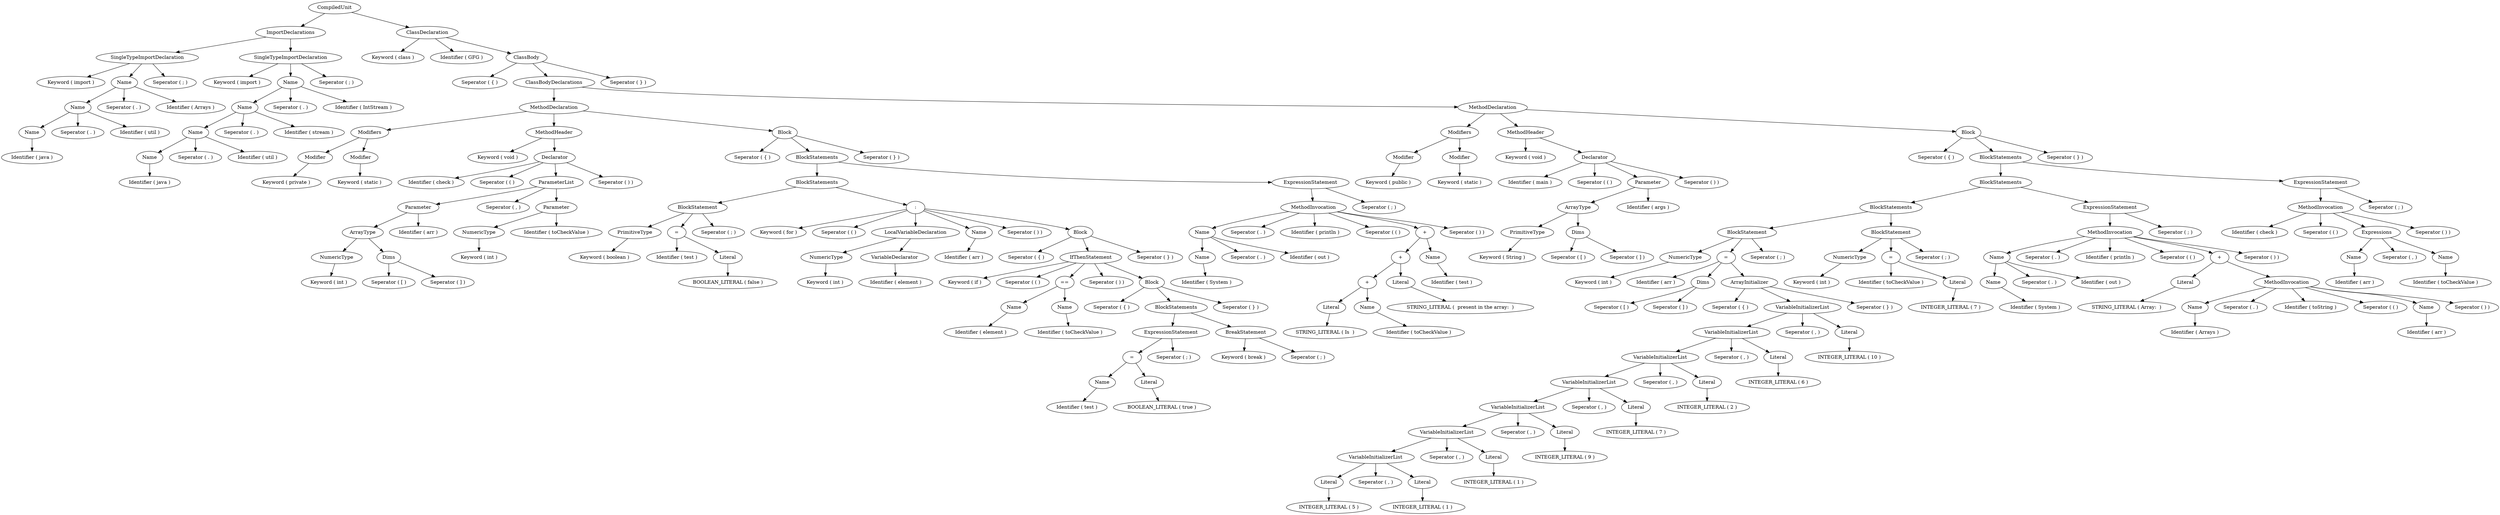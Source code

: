 digraph G{
node[ordering=out]
n1a[label="Identifier ( java )"]
n1[label="Name"]
n1->n1a
n2b[label="Seperator ( . )"]
n2c[label="Identifier ( util )"]
n2[label="Name"]
n2->n1
n2->n2b
n2->n2c
n3b[label="Seperator ( . )"]
n3c[label="Identifier ( Arrays )"]
n3[label="Name"]
n3->n2
n3->n3b
n3->n3c
n4a[label="Keyword ( import )"]
n4c[label="Seperator ( ; )"]
n4[label="SingleTypeImportDeclaration"]
n4->n4a
n4->n3
n4->n4c
n5a[label="Identifier ( java )"]
n5[label="Name"]
n5->n5a
n6b[label="Seperator ( . )"]
n6c[label="Identifier ( util )"]
n6[label="Name"]
n6->n5
n6->n6b
n6->n6c
n7b[label="Seperator ( . )"]
n7c[label="Identifier ( stream )"]
n7[label="Name"]
n7->n6
n7->n7b
n7->n7c
n8b[label="Seperator ( . )"]
n8c[label="Identifier ( IntStream )"]
n8[label="Name"]
n8->n7
n8->n8b
n8->n8c
n9a[label="Keyword ( import )"]
n9c[label="Seperator ( ; )"]
n9[label="SingleTypeImportDeclaration"]
n9->n9a
n9->n8
n9->n9c
n10[label="ImportDeclarations"]
n10->n4
n10->n9
n11a[label="Keyword ( private )"]
n11[label="Modifier"]
n11->n11a
n12a[label="Keyword ( static )"]
n12[label="Modifier"]
n12->n12a
n13[label="Modifiers"]
n13->n11
n13->n12
n14a[label="Keyword ( int )"]
n14[label="NumericType"]
n14->n14a
n15a[label="Seperator ( [ )"]
n15b[label="Seperator ( ] )"]
n15[label="Dims"]
n15->n15a
n15->n15b
n16[label="ArrayType"]
n16->n14
n16->n15
n17b[label="Identifier ( arr )"]
n17[label="Parameter"]
n17->n16
n17->n17b
n18a[label="Keyword ( int )"]
n18[label="NumericType"]
n18->n18a
n19b[label="Identifier ( toCheckValue )"]
n19[label="Parameter"]
n19->n18
n19->n19b
n20b[label="Seperator ( , )"]
n20[label="ParameterList"]
n20->n17
n20->n20b
n20->n19
n21a[label="Identifier ( check )"]
n21b[label="Seperator ( ( )"]
n21d[label="Seperator ( ) )"]
n21[label="Declarator"]
n21->n21a
n21->n21b
n21->n20
n21->n21d
n22a[label="Keyword ( void )"]
n22[label="MethodHeader"]
n22->n22a
n22->n21
n23a[label="Keyword ( boolean )"]
n23[label="PrimitiveType"]
n23->n23a
n24a[label="BOOLEAN_LITERAL ( false )"]
n24[label="Literal"]
n24->n24a
n25a[label="Identifier ( test )"]
n25[label="="]
n25->n25a
n25->n24
n26c[label="Seperator ( ; )"]
n26[label="BlockStatement"]
n26->n23
n26->n25
n26->n26c
n27a[label="Keyword ( int )"]
n27[label="NumericType"]
n27->n27a
n28a[label="Identifier ( element )"]
n28[label="VariableDeclarator"]
n28->n28a
n29[label="LocalVariableDeclaration"]
n29->n27
n29->n28
n30a[label="Identifier ( arr )"]
n30[label="Name"]
n30->n30a
n31a[label="Identifier ( element )"]
n31[label="Name"]
n31->n31a
n32a[label="Identifier ( toCheckValue )"]
n32[label="Name"]
n32->n32a
n33[label="=="]
n33->n31
n33->n32
n34a[label="Identifier ( test )"]
n34[label="Name"]
n34->n34a
n35a[label="BOOLEAN_LITERAL ( true )"]
n35[label="Literal"]
n35->n35a
n36[label="="]
n36->n34
n36->n35
n37b[label="Seperator ( ; )"]
n37[label="ExpressionStatement"]
n37->n36
n37->n37b
n38a[label="Keyword ( break )"]
n38b[label="Seperator ( ; )"]
n38[label="BreakStatement"]
n38->n38a
n38->n38b
n39[label="BlockStatements"]
n39->n37
n39->n38
n40a[label="Seperator ( { )"]
n40c[label="Seperator ( } )"]
n40[label="Block"]
n40->n40a
n40->n39
n40->n40c
n41a[label="Keyword ( if )"]
n41b[label="Seperator ( ( )"]
n41d[label="Seperator ( ) )"]
n41[label="IfThenStatement"]
n41->n41a
n41->n41b
n41->n33
n41->n41d
n41->n40
n42a[label="Seperator ( { )"]
n42c[label="Seperator ( } )"]
n42[label="Block"]
n42->n42a
n42->n41
n42->n42c
n43a[label="Keyword ( for )"]
n43b[label="Seperator ( ( )"]
n43f[label="Seperator ( ) )"]
n43[label=":"]
n43->n43a
n43->n43b
n43->n29
n43->n30
n43->n43f
n43->n42
n44[label="BlockStatements"]
n44->n26
n44->n43
n45a[label="Identifier ( System )"]
n45[label="Name"]
n45->n45a
n46b[label="Seperator ( . )"]
n46c[label="Identifier ( out )"]
n46[label="Name"]
n46->n45
n46->n46b
n46->n46c
n47a[label="STRING_LITERAL ( Is  )"]
n47[label="Literal"]
n47->n47a
n48a[label="Identifier ( toCheckValue )"]
n48[label="Name"]
n48->n48a
n49[label="+"]
n49->n47
n49->n48
n50a[label="STRING_LITERAL (  present in the array:  )"]
n50[label="Literal"]
n50->n50a
n51[label="+"]
n51->n49
n51->n50
n52a[label="Identifier ( test )"]
n52[label="Name"]
n52->n52a
n53[label="+"]
n53->n51
n53->n52
n54b[label="Seperator ( . )"]
n54c[label="Identifier ( println )"]
n54d[label="Seperator ( ( )"]
n54f[label="Seperator ( ) )"]
n54[label="MethodInvocation"]
n54->n46
n54->n54b
n54->n54c
n54->n54d
n54->n53
n54->n54f
n55b[label="Seperator ( ; )"]
n55[label="ExpressionStatement"]
n55->n54
n55->n55b
n56[label="BlockStatements"]
n56->n44
n56->n55
n57a[label="Seperator ( { )"]
n57c[label="Seperator ( } )"]
n57[label="Block"]
n57->n57a
n57->n56
n57->n57c
n58[label="MethodDeclaration"]
n58->n13
n58->n22
n58->n57
n59a[label="Keyword ( public )"]
n59[label="Modifier"]
n59->n59a
n60a[label="Keyword ( static )"]
n60[label="Modifier"]
n60->n60a
n61[label="Modifiers"]
n61->n59
n61->n60
n62a[label="Keyword ( String )"]
n62[label="PrimitiveType"]
n62->n62a
n63a[label="Seperator ( [ )"]
n63b[label="Seperator ( ] )"]
n63[label="Dims"]
n63->n63a
n63->n63b
n64[label="ArrayType"]
n64->n62
n64->n63
n65b[label="Identifier ( args )"]
n65[label="Parameter"]
n65->n64
n65->n65b
n66a[label="Identifier ( main )"]
n66b[label="Seperator ( ( )"]
n66d[label="Seperator ( ) )"]
n66[label="Declarator"]
n66->n66a
n66->n66b
n66->n65
n66->n66d
n67a[label="Keyword ( void )"]
n67[label="MethodHeader"]
n67->n67a
n67->n66
n68a[label="Keyword ( int )"]
n68[label="NumericType"]
n68->n68a
n69a[label="Seperator ( [ )"]
n69b[label="Seperator ( ] )"]
n69[label="Dims"]
n69->n69a
n69->n69b
n70a[label="INTEGER_LITERAL ( 5 )"]
n70[label="Literal"]
n70->n70a
n71a[label="INTEGER_LITERAL ( 1 )"]
n71[label="Literal"]
n71->n71a
n72b[label="Seperator ( , )"]
n72[label="VariableInitializerList"]
n72->n70
n72->n72b
n72->n71
n73a[label="INTEGER_LITERAL ( 1 )"]
n73[label="Literal"]
n73->n73a
n74b[label="Seperator ( , )"]
n74[label="VariableInitializerList"]
n74->n72
n74->n74b
n74->n73
n75a[label="INTEGER_LITERAL ( 9 )"]
n75[label="Literal"]
n75->n75a
n76b[label="Seperator ( , )"]
n76[label="VariableInitializerList"]
n76->n74
n76->n76b
n76->n75
n77a[label="INTEGER_LITERAL ( 7 )"]
n77[label="Literal"]
n77->n77a
n78b[label="Seperator ( , )"]
n78[label="VariableInitializerList"]
n78->n76
n78->n78b
n78->n77
n79a[label="INTEGER_LITERAL ( 2 )"]
n79[label="Literal"]
n79->n79a
n80b[label="Seperator ( , )"]
n80[label="VariableInitializerList"]
n80->n78
n80->n80b
n80->n79
n81a[label="INTEGER_LITERAL ( 6 )"]
n81[label="Literal"]
n81->n81a
n82b[label="Seperator ( , )"]
n82[label="VariableInitializerList"]
n82->n80
n82->n82b
n82->n81
n83a[label="INTEGER_LITERAL ( 10 )"]
n83[label="Literal"]
n83->n83a
n84b[label="Seperator ( , )"]
n84[label="VariableInitializerList"]
n84->n82
n84->n84b
n84->n83
n85a[label="Seperator ( { )"]
n85c[label="Seperator ( } )"]
n85[label="ArrayInitializer"]
n85->n85a
n85->n84
n85->n85c
n86a[label="Identifier ( arr )"]
n86[label="="]
n86->n86a
n86->n69
n86->n85
n87c[label="Seperator ( ; )"]
n87[label="BlockStatement"]
n87->n68
n87->n86
n87->n87c
n88a[label="Keyword ( int )"]
n88[label="NumericType"]
n88->n88a
n89a[label="INTEGER_LITERAL ( 7 )"]
n89[label="Literal"]
n89->n89a
n90a[label="Identifier ( toCheckValue )"]
n90[label="="]
n90->n90a
n90->n89
n91c[label="Seperator ( ; )"]
n91[label="BlockStatement"]
n91->n88
n91->n90
n91->n91c
n92[label="BlockStatements"]
n92->n87
n92->n91
n93a[label="Identifier ( System )"]
n93[label="Name"]
n93->n93a
n94b[label="Seperator ( . )"]
n94c[label="Identifier ( out )"]
n94[label="Name"]
n94->n93
n94->n94b
n94->n94c
n95a[label="STRING_LITERAL ( Array:  )"]
n95[label="Literal"]
n95->n95a
n96a[label="Identifier ( Arrays )"]
n96[label="Name"]
n96->n96a
n97a[label="Identifier ( arr )"]
n97[label="Name"]
n97->n97a
n98b[label="Seperator ( . )"]
n98c[label="Identifier ( toString )"]
n98d[label="Seperator ( ( )"]
n98f[label="Seperator ( ) )"]
n98[label="MethodInvocation"]
n98->n96
n98->n98b
n98->n98c
n98->n98d
n98->n97
n98->n98f
n99[label="+"]
n99->n95
n99->n98
n100b[label="Seperator ( . )"]
n100c[label="Identifier ( println )"]
n100d[label="Seperator ( ( )"]
n100f[label="Seperator ( ) )"]
n100[label="MethodInvocation"]
n100->n94
n100->n100b
n100->n100c
n100->n100d
n100->n99
n100->n100f
n101b[label="Seperator ( ; )"]
n101[label="ExpressionStatement"]
n101->n100
n101->n101b
n102[label="BlockStatements"]
n102->n92
n102->n101
n103a[label="Identifier ( arr )"]
n103[label="Name"]
n103->n103a
n104a[label="Identifier ( toCheckValue )"]
n104[label="Name"]
n104->n104a
n105b[label="Seperator ( , )"]
n105[label="Expressions"]
n105->n103
n105->n105b
n105->n104
n106a[label="Identifier ( check )"]
n106b[label="Seperator ( ( )"]
n106d[label="Seperator ( ) )"]
n106[label="MethodInvocation"]
n106->n106a
n106->n106b
n106->n105
n106->n106d
n107b[label="Seperator ( ; )"]
n107[label="ExpressionStatement"]
n107->n106
n107->n107b
n108[label="BlockStatements"]
n108->n102
n108->n107
n109a[label="Seperator ( { )"]
n109c[label="Seperator ( } )"]
n109[label="Block"]
n109->n109a
n109->n108
n109->n109c
n110[label="MethodDeclaration"]
n110->n61
n110->n67
n110->n109
n111[label="ClassBodyDeclarations"]
n111->n58
n111->n110
n112a[label="Seperator ( { )"]
n112c[label="Seperator ( } )"]
n112[label="ClassBody"]
n112->n112a
n112->n111
n112->n112c
n113a[label="Keyword ( class )"]
n113b[label="Identifier ( GFG )"]
n113[label="ClassDeclaration"]
n113->n113a
n113->n113b
n113->n112
n114[label="CompiledUnit"]
n114->n10
n114->n113
}
